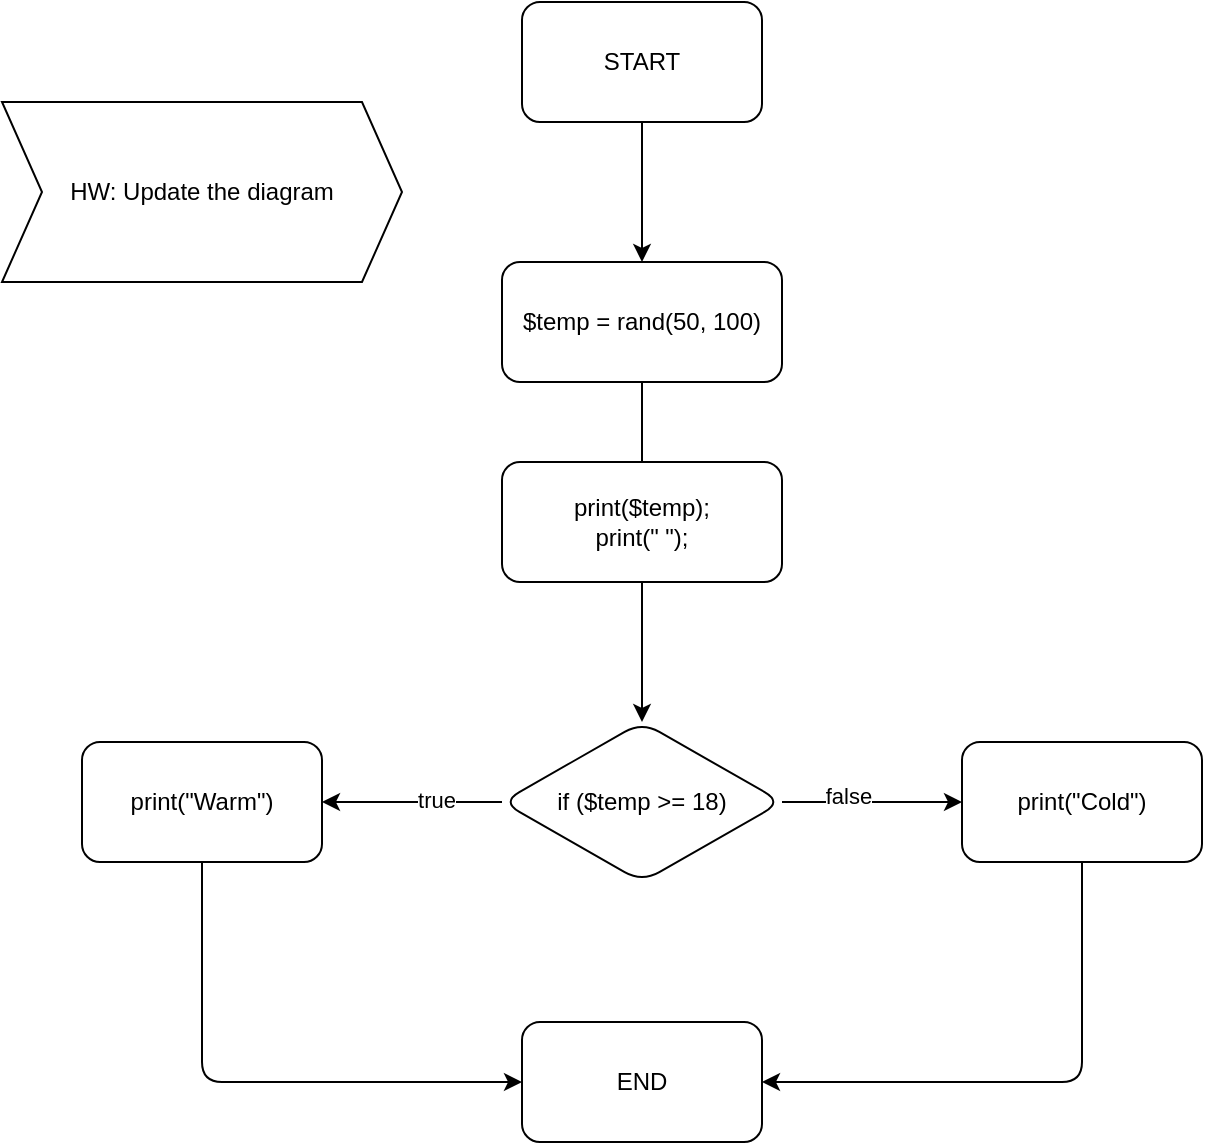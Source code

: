 <mxfile>
    <diagram id="rNctUL56c2B-lhlggEVc" name="Page-1">
        <mxGraphModel dx="746" dy="563" grid="1" gridSize="10" guides="1" tooltips="1" connect="1" arrows="1" fold="1" page="1" pageScale="1" pageWidth="850" pageHeight="1100" math="0" shadow="0">
            <root>
                <mxCell id="0"/>
                <mxCell id="1" parent="0"/>
                <mxCell id="4" value="" style="edgeStyle=none;html=1;" edge="1" parent="1" source="2" target="3">
                    <mxGeometry relative="1" as="geometry"/>
                </mxCell>
                <mxCell id="2" value="START" style="rounded=1;whiteSpace=wrap;html=1;" vertex="1" parent="1">
                    <mxGeometry x="270" y="10" width="120" height="60" as="geometry"/>
                </mxCell>
                <mxCell id="6" value="" style="edgeStyle=none;html=1;" edge="1" parent="1" source="3" target="5">
                    <mxGeometry relative="1" as="geometry"/>
                </mxCell>
                <mxCell id="3" value="$temp = rand(50, 100)" style="rounded=1;whiteSpace=wrap;html=1;" vertex="1" parent="1">
                    <mxGeometry x="260" y="140" width="140" height="60" as="geometry"/>
                </mxCell>
                <mxCell id="8" value="" style="edgeStyle=none;html=1;" edge="1" parent="1" source="5" target="7">
                    <mxGeometry relative="1" as="geometry"/>
                </mxCell>
                <mxCell id="9" value="false" style="edgeLabel;html=1;align=center;verticalAlign=middle;resizable=0;points=[];" vertex="1" connectable="0" parent="8">
                    <mxGeometry x="-0.271" y="3" relative="1" as="geometry">
                        <mxPoint as="offset"/>
                    </mxGeometry>
                </mxCell>
                <mxCell id="11" value="" style="edgeStyle=none;html=1;" edge="1" parent="1" source="5" target="10">
                    <mxGeometry relative="1" as="geometry"/>
                </mxCell>
                <mxCell id="12" value="true" style="edgeLabel;html=1;align=center;verticalAlign=middle;resizable=0;points=[];" vertex="1" connectable="0" parent="11">
                    <mxGeometry x="-0.262" y="-1" relative="1" as="geometry">
                        <mxPoint as="offset"/>
                    </mxGeometry>
                </mxCell>
                <mxCell id="5" value="if ($temp &amp;gt;= 18)" style="rhombus;whiteSpace=wrap;html=1;rounded=1;" vertex="1" parent="1">
                    <mxGeometry x="260" y="370" width="140" height="80" as="geometry"/>
                </mxCell>
                <mxCell id="15" style="edgeStyle=none;html=1;exitX=0.5;exitY=1;exitDx=0;exitDy=0;entryX=1;entryY=0.5;entryDx=0;entryDy=0;" edge="1" parent="1" source="7" target="13">
                    <mxGeometry relative="1" as="geometry">
                        <Array as="points">
                            <mxPoint x="550" y="550"/>
                        </Array>
                    </mxGeometry>
                </mxCell>
                <mxCell id="7" value="print(&quot;Cold&quot;)" style="whiteSpace=wrap;html=1;rounded=1;" vertex="1" parent="1">
                    <mxGeometry x="490" y="380" width="120" height="60" as="geometry"/>
                </mxCell>
                <mxCell id="14" style="edgeStyle=none;html=1;exitX=0.5;exitY=1;exitDx=0;exitDy=0;entryX=0;entryY=0.5;entryDx=0;entryDy=0;" edge="1" parent="1" source="10" target="13">
                    <mxGeometry relative="1" as="geometry">
                        <Array as="points">
                            <mxPoint x="110" y="550"/>
                        </Array>
                    </mxGeometry>
                </mxCell>
                <mxCell id="10" value="print(&quot;Warm&quot;)" style="whiteSpace=wrap;html=1;rounded=1;" vertex="1" parent="1">
                    <mxGeometry x="50" y="380" width="120" height="60" as="geometry"/>
                </mxCell>
                <mxCell id="13" value="END" style="rounded=1;whiteSpace=wrap;html=1;" vertex="1" parent="1">
                    <mxGeometry x="270" y="520" width="120" height="60" as="geometry"/>
                </mxCell>
                <mxCell id="16" value="HW: Update the diagram" style="shape=step;perimeter=stepPerimeter;whiteSpace=wrap;html=1;fixedSize=1;" vertex="1" parent="1">
                    <mxGeometry x="10" y="60" width="200" height="90" as="geometry"/>
                </mxCell>
                <mxCell id="17" value="print($temp);&lt;br&gt;print(&quot; &quot;);" style="rounded=1;whiteSpace=wrap;html=1;" vertex="1" parent="1">
                    <mxGeometry x="260" y="240" width="140" height="60" as="geometry"/>
                </mxCell>
            </root>
        </mxGraphModel>
    </diagram>
</mxfile>